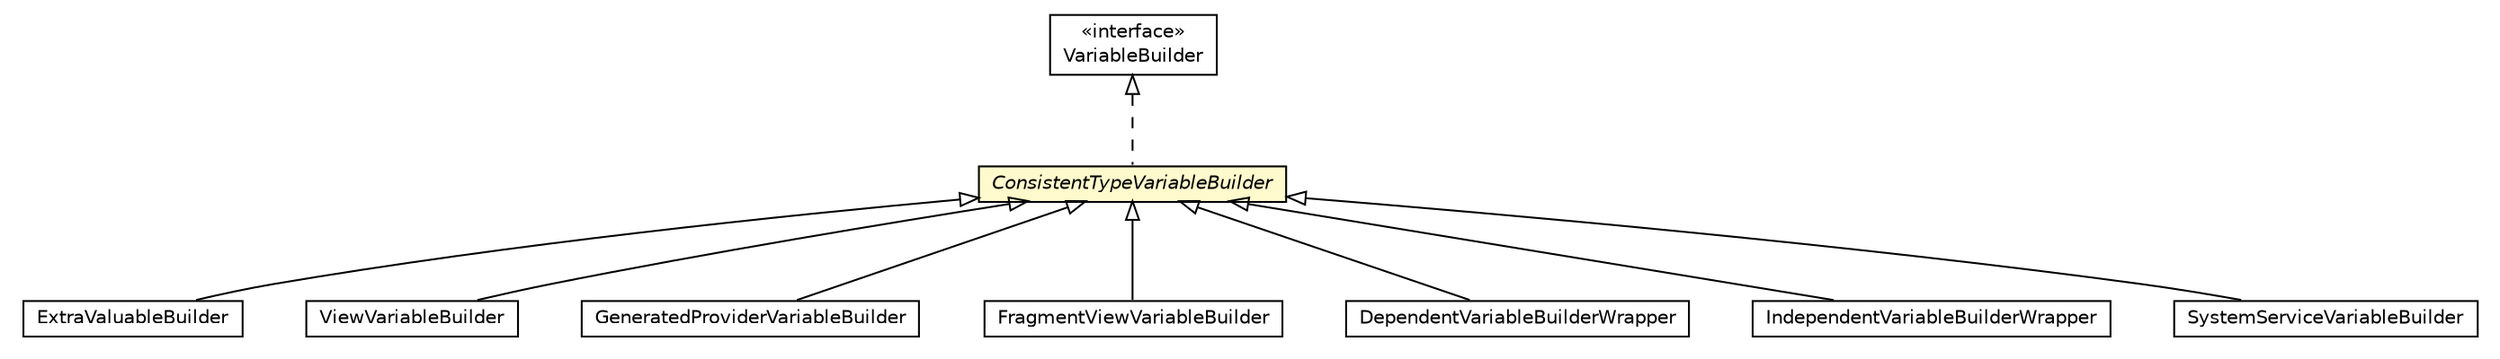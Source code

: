 #!/usr/local/bin/dot
#
# Class diagram 
# Generated by UMLGraph version 5.1 (http://www.umlgraph.org/)
#

digraph G {
	edge [fontname="Helvetica",fontsize=10,labelfontname="Helvetica",labelfontsize=10];
	node [fontname="Helvetica",fontsize=10,shape=plaintext];
	nodesep=0.25;
	ranksep=0.5;
	// org.androidtransfuse.gen.variableBuilder.ExtraValuableBuilder
	c70883 [label=<<table title="org.androidtransfuse.gen.variableBuilder.ExtraValuableBuilder" border="0" cellborder="1" cellspacing="0" cellpadding="2" port="p" href="./ExtraValuableBuilder.html">
		<tr><td><table border="0" cellspacing="0" cellpadding="1">
<tr><td align="center" balign="center"> ExtraValuableBuilder </td></tr>
		</table></td></tr>
		</table>>, fontname="Helvetica", fontcolor="black", fontsize=10.0];
	// org.androidtransfuse.gen.variableBuilder.ViewVariableBuilder
	c70885 [label=<<table title="org.androidtransfuse.gen.variableBuilder.ViewVariableBuilder" border="0" cellborder="1" cellspacing="0" cellpadding="2" port="p" href="./ViewVariableBuilder.html">
		<tr><td><table border="0" cellspacing="0" cellpadding="1">
<tr><td align="center" balign="center"> ViewVariableBuilder </td></tr>
		</table></td></tr>
		</table>>, fontname="Helvetica", fontcolor="black", fontsize=10.0];
	// org.androidtransfuse.gen.variableBuilder.ConsistentTypeVariableBuilder
	c70886 [label=<<table title="org.androidtransfuse.gen.variableBuilder.ConsistentTypeVariableBuilder" border="0" cellborder="1" cellspacing="0" cellpadding="2" port="p" bgcolor="lemonChiffon" href="./ConsistentTypeVariableBuilder.html">
		<tr><td><table border="0" cellspacing="0" cellpadding="1">
<tr><td align="center" balign="center"><font face="Helvetica-Oblique"> ConsistentTypeVariableBuilder </font></td></tr>
		</table></td></tr>
		</table>>, fontname="Helvetica", fontcolor="black", fontsize=10.0];
	// org.androidtransfuse.gen.variableBuilder.GeneratedProviderVariableBuilder
	c70890 [label=<<table title="org.androidtransfuse.gen.variableBuilder.GeneratedProviderVariableBuilder" border="0" cellborder="1" cellspacing="0" cellpadding="2" port="p" href="./GeneratedProviderVariableBuilder.html">
		<tr><td><table border="0" cellspacing="0" cellpadding="1">
<tr><td align="center" balign="center"> GeneratedProviderVariableBuilder </td></tr>
		</table></td></tr>
		</table>>, fontname="Helvetica", fontcolor="black", fontsize=10.0];
	// org.androidtransfuse.gen.variableBuilder.FragmentViewVariableBuilder
	c70892 [label=<<table title="org.androidtransfuse.gen.variableBuilder.FragmentViewVariableBuilder" border="0" cellborder="1" cellspacing="0" cellpadding="2" port="p" href="./FragmentViewVariableBuilder.html">
		<tr><td><table border="0" cellspacing="0" cellpadding="1">
<tr><td align="center" balign="center"> FragmentViewVariableBuilder </td></tr>
		</table></td></tr>
		</table>>, fontname="Helvetica", fontcolor="black", fontsize=10.0];
	// org.androidtransfuse.gen.variableBuilder.DependentVariableBuilderWrapper
	c70895 [label=<<table title="org.androidtransfuse.gen.variableBuilder.DependentVariableBuilderWrapper" border="0" cellborder="1" cellspacing="0" cellpadding="2" port="p" href="./DependentVariableBuilderWrapper.html">
		<tr><td><table border="0" cellspacing="0" cellpadding="1">
<tr><td align="center" balign="center"> DependentVariableBuilderWrapper </td></tr>
		</table></td></tr>
		</table>>, fontname="Helvetica", fontcolor="black", fontsize=10.0];
	// org.androidtransfuse.gen.variableBuilder.VariableBuilder
	c70904 [label=<<table title="org.androidtransfuse.gen.variableBuilder.VariableBuilder" border="0" cellborder="1" cellspacing="0" cellpadding="2" port="p" href="./VariableBuilder.html">
		<tr><td><table border="0" cellspacing="0" cellpadding="1">
<tr><td align="center" balign="center"> &#171;interface&#187; </td></tr>
<tr><td align="center" balign="center"> VariableBuilder </td></tr>
		</table></td></tr>
		</table>>, fontname="Helvetica", fontcolor="black", fontsize=10.0];
	// org.androidtransfuse.gen.variableBuilder.IndependentVariableBuilderWrapper
	c70913 [label=<<table title="org.androidtransfuse.gen.variableBuilder.IndependentVariableBuilderWrapper" border="0" cellborder="1" cellspacing="0" cellpadding="2" port="p" href="./IndependentVariableBuilderWrapper.html">
		<tr><td><table border="0" cellspacing="0" cellpadding="1">
<tr><td align="center" balign="center"> IndependentVariableBuilderWrapper </td></tr>
		</table></td></tr>
		</table>>, fontname="Helvetica", fontcolor="black", fontsize=10.0];
	// org.androidtransfuse.gen.variableBuilder.SystemServiceVariableBuilder
	c70915 [label=<<table title="org.androidtransfuse.gen.variableBuilder.SystemServiceVariableBuilder" border="0" cellborder="1" cellspacing="0" cellpadding="2" port="p" href="./SystemServiceVariableBuilder.html">
		<tr><td><table border="0" cellspacing="0" cellpadding="1">
<tr><td align="center" balign="center"> SystemServiceVariableBuilder </td></tr>
		</table></td></tr>
		</table>>, fontname="Helvetica", fontcolor="black", fontsize=10.0];
	//org.androidtransfuse.gen.variableBuilder.ExtraValuableBuilder extends org.androidtransfuse.gen.variableBuilder.ConsistentTypeVariableBuilder
	c70886:p -> c70883:p [dir=back,arrowtail=empty];
	//org.androidtransfuse.gen.variableBuilder.ViewVariableBuilder extends org.androidtransfuse.gen.variableBuilder.ConsistentTypeVariableBuilder
	c70886:p -> c70885:p [dir=back,arrowtail=empty];
	//org.androidtransfuse.gen.variableBuilder.ConsistentTypeVariableBuilder implements org.androidtransfuse.gen.variableBuilder.VariableBuilder
	c70904:p -> c70886:p [dir=back,arrowtail=empty,style=dashed];
	//org.androidtransfuse.gen.variableBuilder.GeneratedProviderVariableBuilder extends org.androidtransfuse.gen.variableBuilder.ConsistentTypeVariableBuilder
	c70886:p -> c70890:p [dir=back,arrowtail=empty];
	//org.androidtransfuse.gen.variableBuilder.FragmentViewVariableBuilder extends org.androidtransfuse.gen.variableBuilder.ConsistentTypeVariableBuilder
	c70886:p -> c70892:p [dir=back,arrowtail=empty];
	//org.androidtransfuse.gen.variableBuilder.DependentVariableBuilderWrapper extends org.androidtransfuse.gen.variableBuilder.ConsistentTypeVariableBuilder
	c70886:p -> c70895:p [dir=back,arrowtail=empty];
	//org.androidtransfuse.gen.variableBuilder.IndependentVariableBuilderWrapper extends org.androidtransfuse.gen.variableBuilder.ConsistentTypeVariableBuilder
	c70886:p -> c70913:p [dir=back,arrowtail=empty];
	//org.androidtransfuse.gen.variableBuilder.SystemServiceVariableBuilder extends org.androidtransfuse.gen.variableBuilder.ConsistentTypeVariableBuilder
	c70886:p -> c70915:p [dir=back,arrowtail=empty];
}

